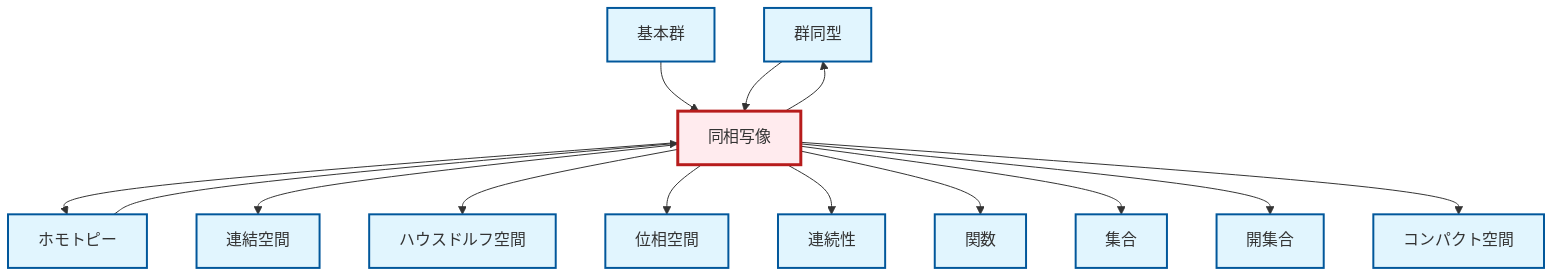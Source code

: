 graph TD
    classDef definition fill:#e1f5fe,stroke:#01579b,stroke-width:2px
    classDef theorem fill:#f3e5f5,stroke:#4a148c,stroke-width:2px
    classDef axiom fill:#fff3e0,stroke:#e65100,stroke-width:2px
    classDef example fill:#e8f5e9,stroke:#1b5e20,stroke-width:2px
    classDef current fill:#ffebee,stroke:#b71c1c,stroke-width:3px
    def-set["集合"]:::definition
    def-connected["連結空間"]:::definition
    def-open-set["開集合"]:::definition
    def-hausdorff["ハウスドルフ空間"]:::definition
    def-isomorphism["群同型"]:::definition
    def-homotopy["ホモトピー"]:::definition
    def-fundamental-group["基本群"]:::definition
    def-function["関数"]:::definition
    def-compact["コンパクト空間"]:::definition
    def-topological-space["位相空間"]:::definition
    def-homeomorphism["同相写像"]:::definition
    def-continuity["連続性"]:::definition
    def-homotopy --> def-homeomorphism
    def-homeomorphism --> def-homotopy
    def-fundamental-group --> def-homeomorphism
    def-isomorphism --> def-homeomorphism
    def-homeomorphism --> def-connected
    def-homeomorphism --> def-hausdorff
    def-homeomorphism --> def-topological-space
    def-homeomorphism --> def-continuity
    def-homeomorphism --> def-function
    def-homeomorphism --> def-set
    def-homeomorphism --> def-open-set
    def-homeomorphism --> def-isomorphism
    def-homeomorphism --> def-compact
    class def-homeomorphism current